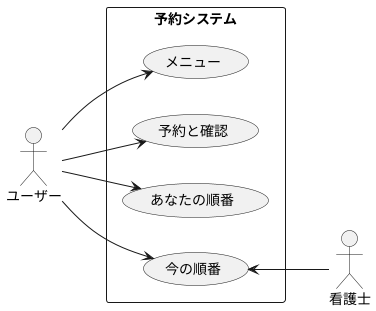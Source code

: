 @startuml 演習6-3_ユースケース図_診察予約システム
left to right direction
actor ユーザー as User
actor 看護士 as Nurse

rectangle 予約システム {
  usecase メニュー
  usecase 予約と確認
  usecase あなたの順番
  usecase 今の順番
  
  User --> メニュー
  User --> 予約と確認
  User --> あなたの順番
  User --> 今の順番
 今の順番 <-- Nurse 
}
@enduml
